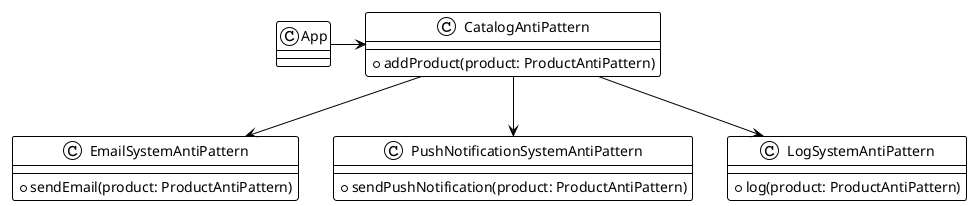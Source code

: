 @startuml
!theme plain
class CatalogAntiPattern {
    +addProduct(product: ProductAntiPattern)
}

class EmailSystemAntiPattern {
    +sendEmail(product: ProductAntiPattern)
}

class PushNotificationSystemAntiPattern {
    +sendPushNotification(product: ProductAntiPattern)
}

class LogSystemAntiPattern {
    +log(product: ProductAntiPattern)
}

App -right-> CatalogAntiPattern
CatalogAntiPattern -down-> EmailSystemAntiPattern
CatalogAntiPattern -down-> PushNotificationSystemAntiPattern
CatalogAntiPattern -down-> LogSystemAntiPattern
@enduml
